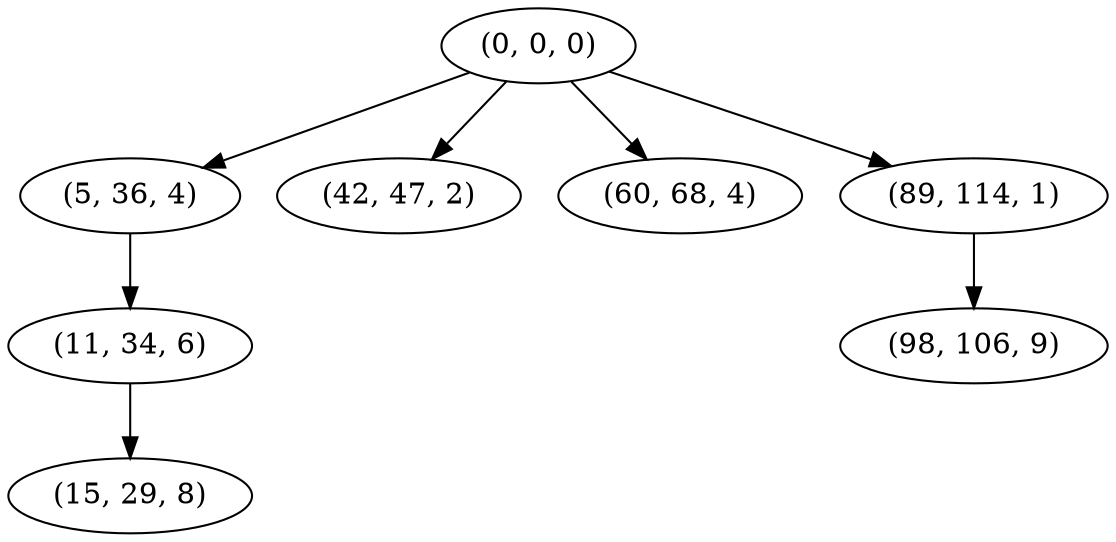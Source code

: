 digraph tree {
    "(0, 0, 0)";
    "(5, 36, 4)";
    "(11, 34, 6)";
    "(15, 29, 8)";
    "(42, 47, 2)";
    "(60, 68, 4)";
    "(89, 114, 1)";
    "(98, 106, 9)";
    "(0, 0, 0)" -> "(5, 36, 4)";
    "(0, 0, 0)" -> "(42, 47, 2)";
    "(0, 0, 0)" -> "(60, 68, 4)";
    "(0, 0, 0)" -> "(89, 114, 1)";
    "(5, 36, 4)" -> "(11, 34, 6)";
    "(11, 34, 6)" -> "(15, 29, 8)";
    "(89, 114, 1)" -> "(98, 106, 9)";
}
